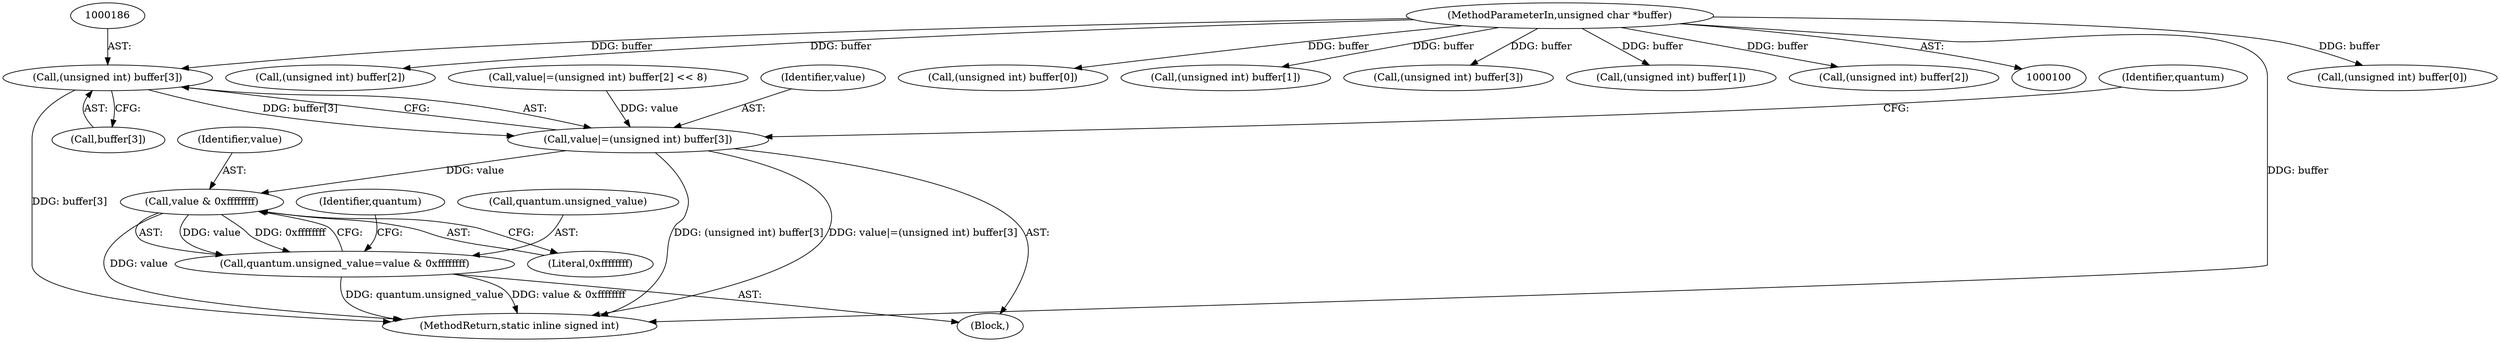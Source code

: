 digraph "0_ImageMagick_d8ab7f046587f2e9f734b687ba7e6e10147c294b@array" {
"1000185" [label="(Call,(unsigned int) buffer[3])"];
"1000102" [label="(MethodParameterIn,unsigned char *buffer)"];
"1000183" [label="(Call,value|=(unsigned int) buffer[3])"];
"1000194" [label="(Call,value & 0xffffffff)"];
"1000190" [label="(Call,quantum.unsigned_value=value & 0xffffffff)"];
"1000140" [label="(Call,(unsigned int) buffer[0])"];
"1000177" [label="(Call,(unsigned int) buffer[2])"];
"1000159" [label="(Call,(unsigned int) buffer[0])"];
"1000102" [label="(MethodParameterIn,unsigned char *buffer)"];
"1000190" [label="(Call,quantum.unsigned_value=value & 0xffffffff)"];
"1000187" [label="(Call,buffer[3])"];
"1000192" [label="(Identifier,quantum)"];
"1000103" [label="(Block,)"];
"1000174" [label="(Call,value|=(unsigned int) buffer[2] << 8)"];
"1000183" [label="(Call,value|=(unsigned int) buffer[3])"];
"1000168" [label="(Call,(unsigned int) buffer[1])"];
"1000114" [label="(Call,(unsigned int) buffer[3])"];
"1000132" [label="(Call,(unsigned int) buffer[1])"];
"1000201" [label="(MethodReturn,static inline signed int)"];
"1000196" [label="(Literal,0xffffffff)"];
"1000185" [label="(Call,(unsigned int) buffer[3])"];
"1000199" [label="(Identifier,quantum)"];
"1000191" [label="(Call,quantum.unsigned_value)"];
"1000195" [label="(Identifier,value)"];
"1000123" [label="(Call,(unsigned int) buffer[2])"];
"1000194" [label="(Call,value & 0xffffffff)"];
"1000184" [label="(Identifier,value)"];
"1000185" -> "1000183"  [label="AST: "];
"1000185" -> "1000187"  [label="CFG: "];
"1000186" -> "1000185"  [label="AST: "];
"1000187" -> "1000185"  [label="AST: "];
"1000183" -> "1000185"  [label="CFG: "];
"1000185" -> "1000201"  [label="DDG: buffer[3]"];
"1000185" -> "1000183"  [label="DDG: buffer[3]"];
"1000102" -> "1000185"  [label="DDG: buffer"];
"1000102" -> "1000100"  [label="AST: "];
"1000102" -> "1000201"  [label="DDG: buffer"];
"1000102" -> "1000114"  [label="DDG: buffer"];
"1000102" -> "1000123"  [label="DDG: buffer"];
"1000102" -> "1000132"  [label="DDG: buffer"];
"1000102" -> "1000140"  [label="DDG: buffer"];
"1000102" -> "1000159"  [label="DDG: buffer"];
"1000102" -> "1000168"  [label="DDG: buffer"];
"1000102" -> "1000177"  [label="DDG: buffer"];
"1000183" -> "1000103"  [label="AST: "];
"1000184" -> "1000183"  [label="AST: "];
"1000192" -> "1000183"  [label="CFG: "];
"1000183" -> "1000201"  [label="DDG: (unsigned int) buffer[3]"];
"1000183" -> "1000201"  [label="DDG: value|=(unsigned int) buffer[3]"];
"1000174" -> "1000183"  [label="DDG: value"];
"1000183" -> "1000194"  [label="DDG: value"];
"1000194" -> "1000190"  [label="AST: "];
"1000194" -> "1000196"  [label="CFG: "];
"1000195" -> "1000194"  [label="AST: "];
"1000196" -> "1000194"  [label="AST: "];
"1000190" -> "1000194"  [label="CFG: "];
"1000194" -> "1000201"  [label="DDG: value"];
"1000194" -> "1000190"  [label="DDG: value"];
"1000194" -> "1000190"  [label="DDG: 0xffffffff"];
"1000190" -> "1000103"  [label="AST: "];
"1000191" -> "1000190"  [label="AST: "];
"1000199" -> "1000190"  [label="CFG: "];
"1000190" -> "1000201"  [label="DDG: quantum.unsigned_value"];
"1000190" -> "1000201"  [label="DDG: value & 0xffffffff"];
}
